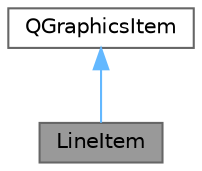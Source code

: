 digraph "LineItem"
{
 // LATEX_PDF_SIZE
  bgcolor="transparent";
  edge [fontname=Helvetica,fontsize=10,labelfontname=Helvetica,labelfontsize=10];
  node [fontname=Helvetica,fontsize=10,shape=box,height=0.2,width=0.4];
  Node1 [id="Node000001",label="LineItem",height=0.2,width=0.4,color="gray40", fillcolor="grey60", style="filled", fontcolor="black",tooltip="Custom QGraphicsItem to represent a line."];
  Node2 -> Node1 [id="edge1_Node000001_Node000002",dir="back",color="steelblue1",style="solid",tooltip=" "];
  Node2 [id="Node000002",label="QGraphicsItem",height=0.2,width=0.4,color="gray40", fillcolor="white", style="filled",tooltip=" "];
}

